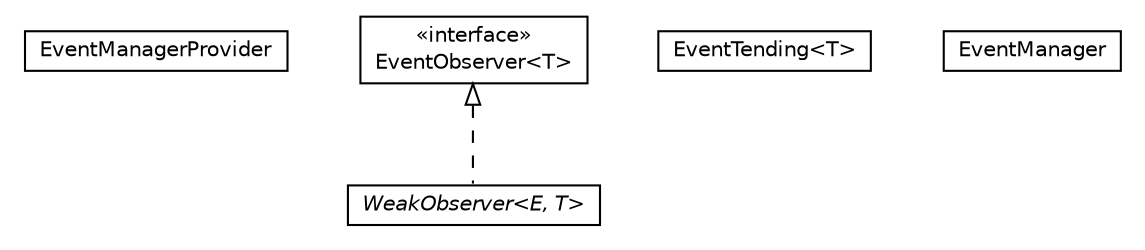 #!/usr/local/bin/dot
#
# Class diagram 
# Generated by UMLGraph version 5.1 (http://www.umlgraph.org/)
#

digraph G {
	edge [fontname="Helvetica",fontsize=10,labelfontname="Helvetica",labelfontsize=10];
	node [fontname="Helvetica",fontsize=10,shape=plaintext];
	nodesep=0.25;
	ranksep=0.5;
	// org.androidtransfuse.event.EventManagerProvider
	c575 [label=<<table title="org.androidtransfuse.event.EventManagerProvider" border="0" cellborder="1" cellspacing="0" cellpadding="2" port="p" href="./EventManagerProvider.html">
		<tr><td><table border="0" cellspacing="0" cellpadding="1">
<tr><td align="center" balign="center"> EventManagerProvider </td></tr>
		</table></td></tr>
		</table>>, fontname="Helvetica", fontcolor="black", fontsize=10.0];
	// org.androidtransfuse.event.EventObserver<T>
	c576 [label=<<table title="org.androidtransfuse.event.EventObserver" border="0" cellborder="1" cellspacing="0" cellpadding="2" port="p" href="./EventObserver.html">
		<tr><td><table border="0" cellspacing="0" cellpadding="1">
<tr><td align="center" balign="center"> &#171;interface&#187; </td></tr>
<tr><td align="center" balign="center"> EventObserver&lt;T&gt; </td></tr>
		</table></td></tr>
		</table>>, fontname="Helvetica", fontcolor="black", fontsize=10.0];
	// org.androidtransfuse.event.EventTending<T>
	c577 [label=<<table title="org.androidtransfuse.event.EventTending" border="0" cellborder="1" cellspacing="0" cellpadding="2" port="p" href="./EventTending.html">
		<tr><td><table border="0" cellspacing="0" cellpadding="1">
<tr><td align="center" balign="center"> EventTending&lt;T&gt; </td></tr>
		</table></td></tr>
		</table>>, fontname="Helvetica", fontcolor="black", fontsize=10.0];
	// org.androidtransfuse.event.WeakObserver<E, T>
	c578 [label=<<table title="org.androidtransfuse.event.WeakObserver" border="0" cellborder="1" cellspacing="0" cellpadding="2" port="p" href="./WeakObserver.html">
		<tr><td><table border="0" cellspacing="0" cellpadding="1">
<tr><td align="center" balign="center"><font face="Helvetica-Oblique"> WeakObserver&lt;E, T&gt; </font></td></tr>
		</table></td></tr>
		</table>>, fontname="Helvetica", fontcolor="black", fontsize=10.0];
	// org.androidtransfuse.event.EventManager
	c579 [label=<<table title="org.androidtransfuse.event.EventManager" border="0" cellborder="1" cellspacing="0" cellpadding="2" port="p" href="./EventManager.html">
		<tr><td><table border="0" cellspacing="0" cellpadding="1">
<tr><td align="center" balign="center"> EventManager </td></tr>
		</table></td></tr>
		</table>>, fontname="Helvetica", fontcolor="black", fontsize=10.0];
	//org.androidtransfuse.event.WeakObserver<E, T> implements org.androidtransfuse.event.EventObserver<T>
	c576:p -> c578:p [dir=back,arrowtail=empty,style=dashed];
}

